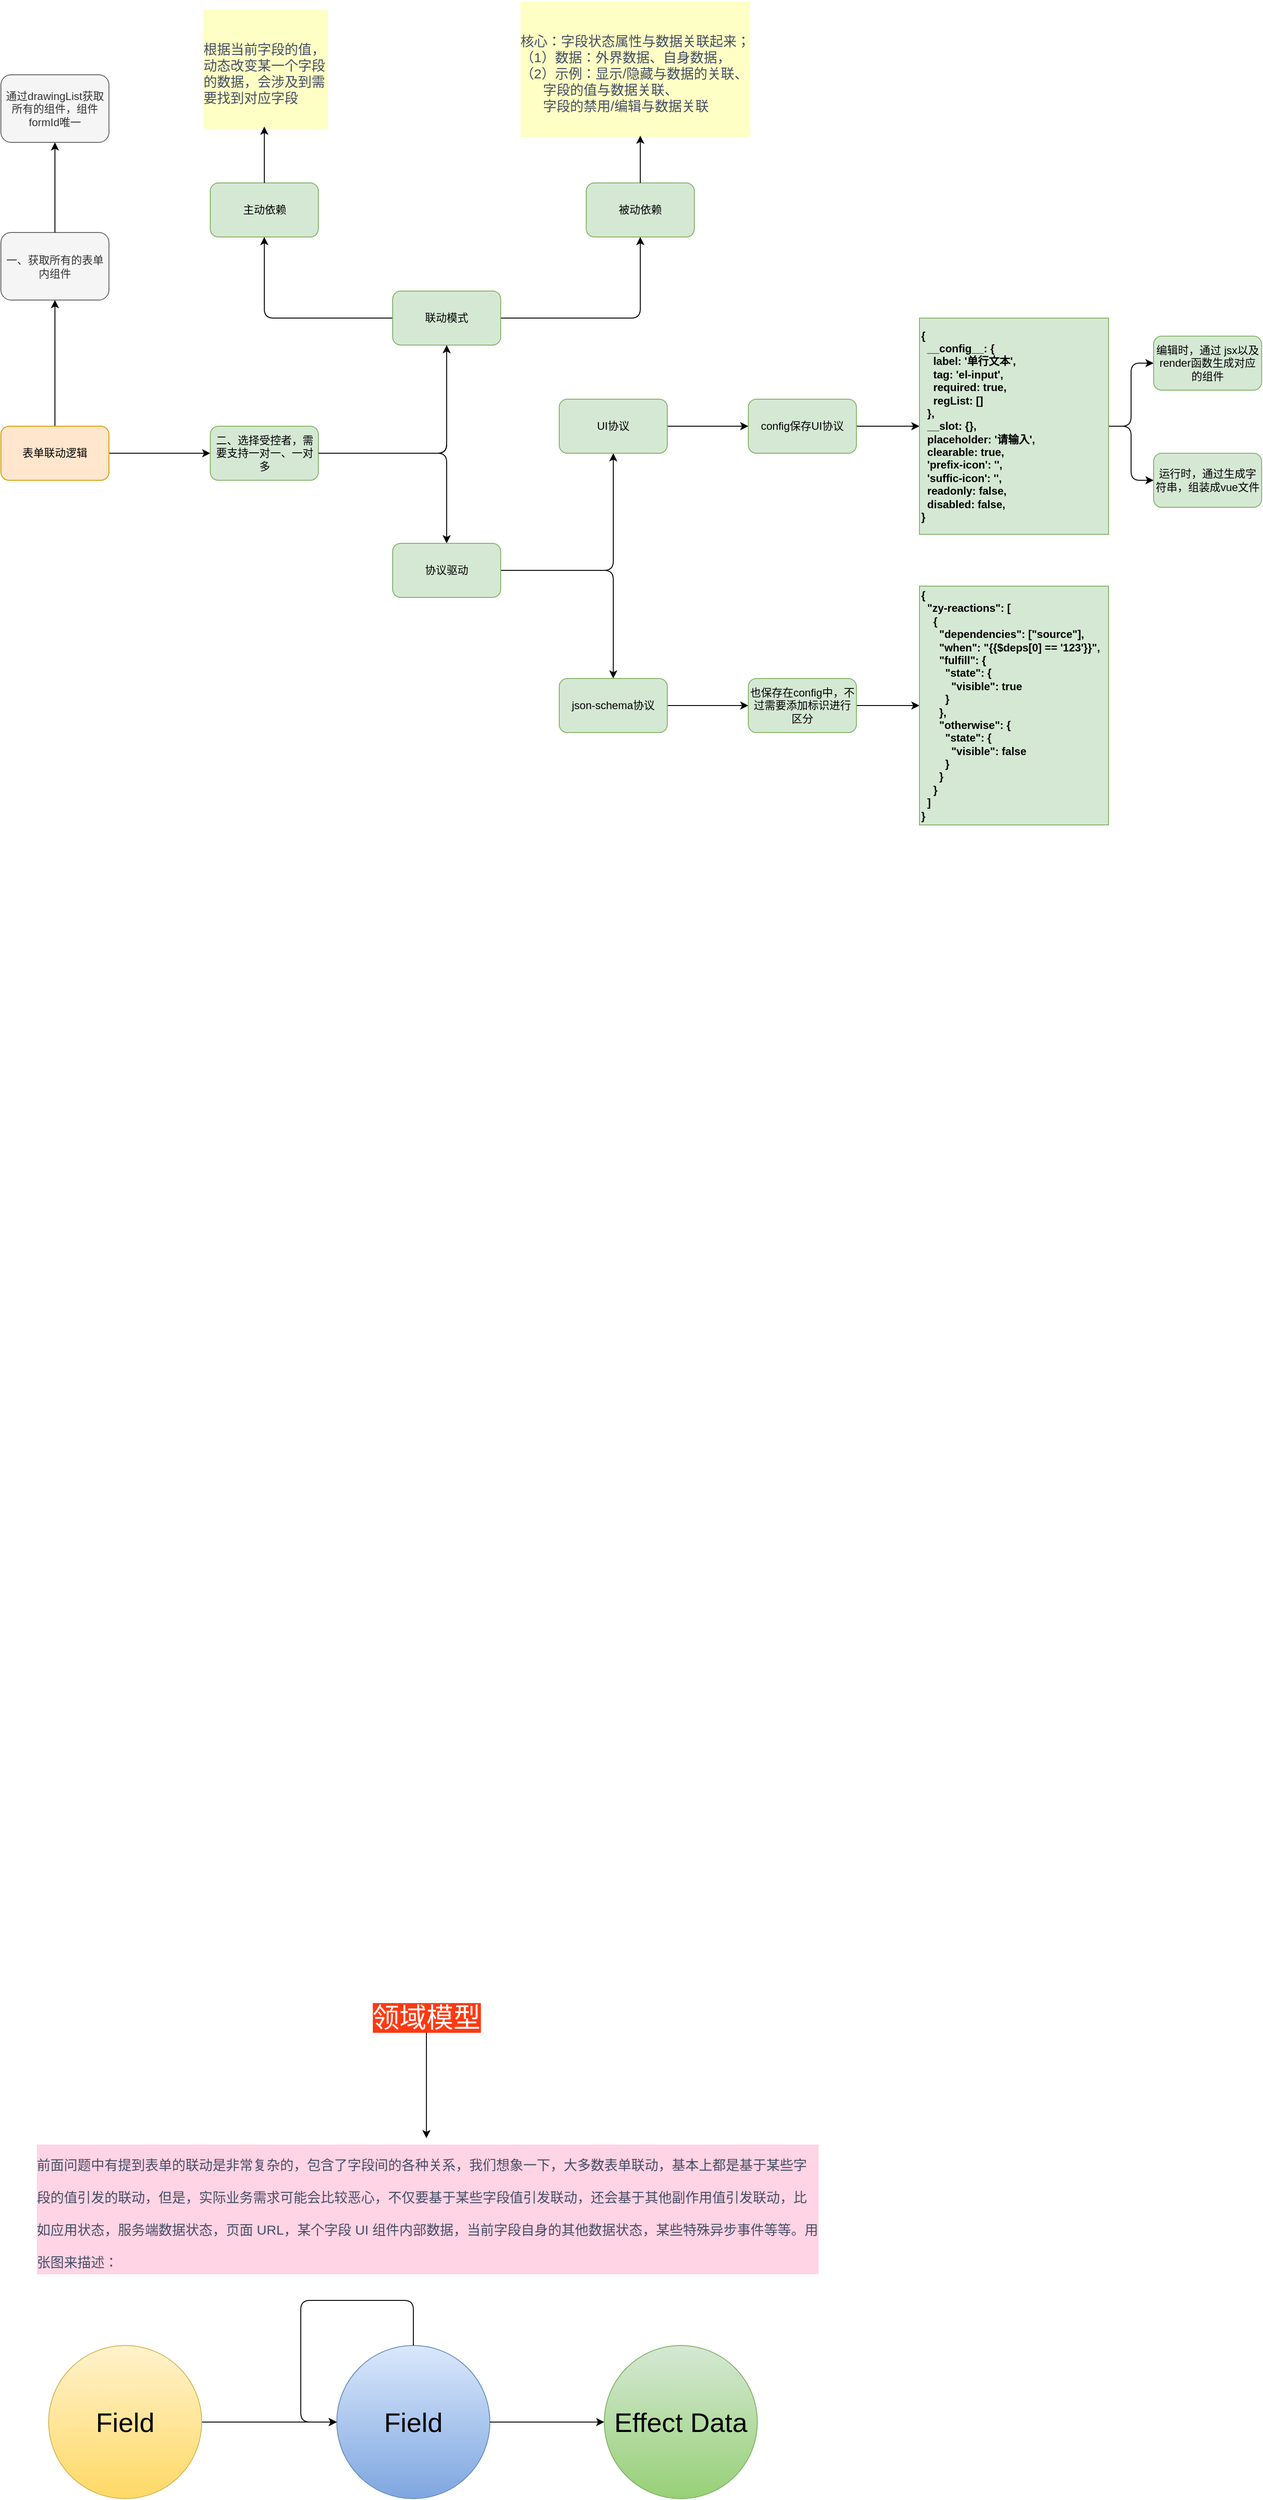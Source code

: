 <mxfile version="16.6.2" type="github">
  <diagram id="mTzRGNqvNugGUlduslYU" name="第 1 页">
    <mxGraphModel dx="1084" dy="525" grid="1" gridSize="10" guides="1" tooltips="1" connect="1" arrows="1" fold="1" page="1" pageScale="1" pageWidth="827" pageHeight="1169" math="0" shadow="0">
      <root>
        <mxCell id="0" />
        <mxCell id="1" parent="0" />
        <mxCell id="yljVwJh1RdWCPy7sHgHL-3" value="" style="edgeStyle=orthogonalEdgeStyle;rounded=0;orthogonalLoop=1;jettySize=auto;html=1;" edge="1" parent="1" source="yljVwJh1RdWCPy7sHgHL-1" target="yljVwJh1RdWCPy7sHgHL-2">
          <mxGeometry relative="1" as="geometry" />
        </mxCell>
        <mxCell id="yljVwJh1RdWCPy7sHgHL-8" value="" style="edgeStyle=orthogonalEdgeStyle;rounded=0;orthogonalLoop=1;jettySize=auto;html=1;" edge="1" parent="1" source="yljVwJh1RdWCPy7sHgHL-1" target="yljVwJh1RdWCPy7sHgHL-7">
          <mxGeometry relative="1" as="geometry" />
        </mxCell>
        <mxCell id="yljVwJh1RdWCPy7sHgHL-1" value="表单联动逻辑" style="rounded=1;whiteSpace=wrap;html=1;fillColor=#ffe6cc;strokeColor=#d79b00;" vertex="1" parent="1">
          <mxGeometry x="50" y="540" width="120" height="60" as="geometry" />
        </mxCell>
        <mxCell id="yljVwJh1RdWCPy7sHgHL-6" value="" style="group" vertex="1" connectable="0" parent="1">
          <mxGeometry x="50" y="150" width="120" height="250" as="geometry" />
        </mxCell>
        <mxCell id="yljVwJh1RdWCPy7sHgHL-2" value="一、获取所有的表单内组件" style="rounded=1;whiteSpace=wrap;html=1;fillColor=#f5f5f5;fontColor=#333333;strokeColor=#666666;" vertex="1" parent="yljVwJh1RdWCPy7sHgHL-6">
          <mxGeometry y="175" width="120" height="75" as="geometry" />
        </mxCell>
        <mxCell id="yljVwJh1RdWCPy7sHgHL-4" value="通过drawingList获取所有的组件，组件formId唯一" style="rounded=1;whiteSpace=wrap;html=1;fillColor=#f5f5f5;fontColor=#333333;strokeColor=#666666;" vertex="1" parent="yljVwJh1RdWCPy7sHgHL-6">
          <mxGeometry width="120" height="75" as="geometry" />
        </mxCell>
        <mxCell id="yljVwJh1RdWCPy7sHgHL-5" value="" style="edgeStyle=orthogonalEdgeStyle;rounded=0;orthogonalLoop=1;jettySize=auto;html=1;" edge="1" parent="yljVwJh1RdWCPy7sHgHL-6" source="yljVwJh1RdWCPy7sHgHL-2" target="yljVwJh1RdWCPy7sHgHL-4">
          <mxGeometry relative="1" as="geometry" />
        </mxCell>
        <mxCell id="yljVwJh1RdWCPy7sHgHL-27" value="" style="edgeStyle=orthogonalEdgeStyle;rounded=1;orthogonalLoop=1;jettySize=auto;html=1;fontSize=30;fontColor=#000000;" edge="1" parent="1" source="yljVwJh1RdWCPy7sHgHL-7" target="yljVwJh1RdWCPy7sHgHL-26">
          <mxGeometry relative="1" as="geometry" />
        </mxCell>
        <mxCell id="yljVwJh1RdWCPy7sHgHL-43" value="" style="edgeStyle=orthogonalEdgeStyle;rounded=1;orthogonalLoop=1;jettySize=auto;html=1;fontSize=20;fontColor=#000000;" edge="1" parent="1" source="yljVwJh1RdWCPy7sHgHL-7" target="yljVwJh1RdWCPy7sHgHL-42">
          <mxGeometry relative="1" as="geometry" />
        </mxCell>
        <mxCell id="yljVwJh1RdWCPy7sHgHL-7" value="二、选择受控者，需要支持一对一、一对多" style="rounded=1;whiteSpace=wrap;html=1;fillColor=#d5e8d4;strokeColor=#82b366;" vertex="1" parent="1">
          <mxGeometry x="282.5" y="540" width="120" height="60" as="geometry" />
        </mxCell>
        <mxCell id="yljVwJh1RdWCPy7sHgHL-15" value="" style="edgeStyle=orthogonalEdgeStyle;rounded=0;orthogonalLoop=1;jettySize=auto;html=1;fontSize=30;fontColor=#FFFFFF;" edge="1" parent="1" source="yljVwJh1RdWCPy7sHgHL-10" target="yljVwJh1RdWCPy7sHgHL-14">
          <mxGeometry relative="1" as="geometry" />
        </mxCell>
        <mxCell id="yljVwJh1RdWCPy7sHgHL-10" value="&lt;h3 id=&quot;领域模型&quot; style=&quot;box-sizing: border-box; margin: 42px 0px 18px; font-weight: 500; line-height: 1.406; font-size: 30px;&quot;&gt;&lt;span style=&quot;background-color: rgb(255, 57, 18); font-size: 30px;&quot;&gt;领域模型&lt;/span&gt;&lt;/h3&gt;" style="text;html=1;strokeColor=none;fillColor=none;align=center;verticalAlign=middle;whiteSpace=wrap;rounded=0;fontColor=#FFFFFF;fontSize=30;" vertex="1" parent="1">
          <mxGeometry x="440" y="2280" width="165" height="30" as="geometry" />
        </mxCell>
        <mxCell id="yljVwJh1RdWCPy7sHgHL-11" style="edgeStyle=orthogonalEdgeStyle;rounded=0;orthogonalLoop=1;jettySize=auto;html=1;exitX=0.5;exitY=1;exitDx=0;exitDy=0;fontColor=#FFFFFF;" edge="1" parent="1" source="yljVwJh1RdWCPy7sHgHL-10" target="yljVwJh1RdWCPy7sHgHL-10">
          <mxGeometry relative="1" as="geometry" />
        </mxCell>
        <mxCell id="yljVwJh1RdWCPy7sHgHL-14" value="&lt;span style=&quot;color: rgb(69, 77, 100); font-size: 15px; font-style: normal; font-weight: 400; letter-spacing: normal; text-indent: 0px; text-transform: none; word-spacing: 0px; display: inline; float: none;&quot;&gt;前面问题中有提到表单的联动是非常复杂的，包含了字段间的各种关系，我们想象一下，大多数表单联动，基本上都是基于某些字段的值引发的联动，但是，实际业务需求可能会比较恶心，不仅要基于某些字段值引发联动，还会基于其他副作用值引发联动，比如应用状态，服务端数据状态，页面 URL，某个字段 UI 组件内部数据，当前字段自身的其他数据状态，某些特殊异步事件等等。用张图来描述：&lt;/span&gt;" style="text;whiteSpace=wrap;html=1;fontSize=30;labelBackgroundColor=#FFD4E4;" vertex="1" parent="1">
          <mxGeometry x="87.5" y="2440" width="870" height="150" as="geometry" />
        </mxCell>
        <mxCell id="yljVwJh1RdWCPy7sHgHL-25" value="" style="group" vertex="1" connectable="0" parent="1">
          <mxGeometry x="103" y="2620" width="787" height="220" as="geometry" />
        </mxCell>
        <mxCell id="yljVwJh1RdWCPy7sHgHL-17" value="Field" style="ellipse;whiteSpace=wrap;html=1;aspect=fixed;labelBackgroundColor=none;fontSize=30;fillColor=#dae8fc;gradientColor=#7ea6e0;strokeColor=#6c8ebf;" vertex="1" parent="yljVwJh1RdWCPy7sHgHL-25">
          <mxGeometry x="320" y="50" width="170" height="170" as="geometry" />
        </mxCell>
        <mxCell id="yljVwJh1RdWCPy7sHgHL-19" value="Effect Data" style="ellipse;whiteSpace=wrap;html=1;aspect=fixed;labelBackgroundColor=none;fontSize=30;fillColor=#d5e8d4;gradientColor=#97d077;strokeColor=#82b366;" vertex="1" parent="yljVwJh1RdWCPy7sHgHL-25">
          <mxGeometry x="617" y="50" width="170" height="170" as="geometry" />
        </mxCell>
        <mxCell id="yljVwJh1RdWCPy7sHgHL-20" value="" style="edgeStyle=orthogonalEdgeStyle;rounded=0;orthogonalLoop=1;jettySize=auto;html=1;fontSize=30;fontColor=#000000;" edge="1" parent="yljVwJh1RdWCPy7sHgHL-25" source="yljVwJh1RdWCPy7sHgHL-17" target="yljVwJh1RdWCPy7sHgHL-19">
          <mxGeometry relative="1" as="geometry" />
        </mxCell>
        <mxCell id="yljVwJh1RdWCPy7sHgHL-22" value="" style="edgeStyle=orthogonalEdgeStyle;rounded=0;orthogonalLoop=1;jettySize=auto;html=1;fontSize=30;fontColor=#000000;" edge="1" parent="yljVwJh1RdWCPy7sHgHL-25" source="yljVwJh1RdWCPy7sHgHL-21" target="yljVwJh1RdWCPy7sHgHL-17">
          <mxGeometry relative="1" as="geometry" />
        </mxCell>
        <mxCell id="yljVwJh1RdWCPy7sHgHL-21" value="Field" style="ellipse;whiteSpace=wrap;html=1;aspect=fixed;labelBackgroundColor=none;fontSize=30;fillColor=#fff2cc;gradientColor=#ffd966;strokeColor=#d6b656;" vertex="1" parent="yljVwJh1RdWCPy7sHgHL-25">
          <mxGeometry y="50" width="170" height="170" as="geometry" />
        </mxCell>
        <mxCell id="yljVwJh1RdWCPy7sHgHL-24" value="" style="endArrow=classic;html=1;rounded=1;fontSize=30;fontColor=#000000;exitX=0.5;exitY=0;exitDx=0;exitDy=0;" edge="1" parent="yljVwJh1RdWCPy7sHgHL-25" source="yljVwJh1RdWCPy7sHgHL-17">
          <mxGeometry width="50" height="50" relative="1" as="geometry">
            <mxPoint x="390" y="40" as="sourcePoint" />
            <mxPoint x="320" y="135" as="targetPoint" />
            <Array as="points">
              <mxPoint x="405" />
              <mxPoint x="280" />
              <mxPoint x="280" y="135" />
            </Array>
          </mxGeometry>
        </mxCell>
        <mxCell id="yljVwJh1RdWCPy7sHgHL-52" value="" style="edgeStyle=orthogonalEdgeStyle;rounded=1;orthogonalLoop=1;jettySize=auto;html=1;fontSize=20;fontColor=#000000;" edge="1" parent="1" source="yljVwJh1RdWCPy7sHgHL-26" target="yljVwJh1RdWCPy7sHgHL-51">
          <mxGeometry relative="1" as="geometry" />
        </mxCell>
        <mxCell id="yljVwJh1RdWCPy7sHgHL-54" value="" style="edgeStyle=orthogonalEdgeStyle;rounded=1;orthogonalLoop=1;jettySize=auto;html=1;fontSize=20;fontColor=#000000;" edge="1" parent="1" source="yljVwJh1RdWCPy7sHgHL-26" target="yljVwJh1RdWCPy7sHgHL-53">
          <mxGeometry relative="1" as="geometry" />
        </mxCell>
        <mxCell id="yljVwJh1RdWCPy7sHgHL-26" value="协议驱动" style="rounded=1;whiteSpace=wrap;html=1;fillColor=#d5e8d4;strokeColor=#82b366;" vertex="1" parent="1">
          <mxGeometry x="485" y="670" width="120" height="60" as="geometry" />
        </mxCell>
        <mxCell id="yljVwJh1RdWCPy7sHgHL-44" value="" style="edgeStyle=orthogonalEdgeStyle;rounded=1;orthogonalLoop=1;jettySize=auto;html=1;fontSize=30;fontColor=#000000;endArrow=none;" edge="1" parent="1" source="yljVwJh1RdWCPy7sHgHL-7" target="yljVwJh1RdWCPy7sHgHL-42">
          <mxGeometry relative="1" as="geometry">
            <mxPoint x="402.5" y="570" as="sourcePoint" />
            <mxPoint x="820" y="550" as="targetPoint" />
          </mxGeometry>
        </mxCell>
        <mxCell id="yljVwJh1RdWCPy7sHgHL-48" value="" style="group" vertex="1" connectable="0" parent="1">
          <mxGeometry x="274" y="67.5" width="621" height="382.5" as="geometry" />
        </mxCell>
        <mxCell id="yljVwJh1RdWCPy7sHgHL-28" value="主动依赖" style="rounded=1;whiteSpace=wrap;html=1;fillColor=#d5e8d4;strokeColor=#82b366;" vertex="1" parent="yljVwJh1RdWCPy7sHgHL-48">
          <mxGeometry x="8.5" y="202.5" width="120" height="60" as="geometry" />
        </mxCell>
        <mxCell id="yljVwJh1RdWCPy7sHgHL-30" value="被动依赖" style="rounded=1;whiteSpace=wrap;html=1;fillColor=#d5e8d4;strokeColor=#82b366;" vertex="1" parent="yljVwJh1RdWCPy7sHgHL-48">
          <mxGeometry x="426" y="202.5" width="120" height="60" as="geometry" />
        </mxCell>
        <mxCell id="yljVwJh1RdWCPy7sHgHL-33" value="&lt;p style=&quot;line-height: 0.6&quot;&gt;&lt;span style=&quot;color: rgb(69 , 77 , 100) ; font-size: 15px&quot;&gt;核心：字段状态属性与数据关联起来；&lt;br&gt;（1）数据：外界数据、自身数据，&lt;br&gt;（2）&lt;/span&gt;&lt;span style=&quot;color: rgb(69 , 77 , 100) ; font-size: 15px&quot;&gt;示例&lt;/span&gt;&lt;span style=&quot;color: rgb(69 , 77 , 100) ; font-size: 15px&quot;&gt;：显示/隐藏与数据的关联、&lt;br&gt;&lt;span style=&quot;white-space: pre&quot;&gt;	&lt;/span&gt;&lt;span style=&quot;white-space: pre&quot;&gt;	&lt;/span&gt;&amp;nbsp; &amp;nbsp; 字段的值与数据关联、&lt;br&gt;&lt;span style=&quot;white-space: pre&quot;&gt;	&lt;/span&gt;&lt;span style=&quot;white-space: pre&quot;&gt;	&lt;/span&gt;&amp;nbsp; &amp;nbsp; 字段的禁用/编辑与数据关联&lt;/span&gt;&lt;/p&gt;" style="text;html=1;strokeColor=none;fillColor=none;align=left;verticalAlign=middle;whiteSpace=wrap;rounded=0;labelBackgroundColor=#FDFFC4;fontSize=30;fontColor=#000000;horizontal=1;labelPosition=center;verticalLabelPosition=middle;" vertex="1" parent="yljVwJh1RdWCPy7sHgHL-48">
          <mxGeometry x="351" width="270" height="150" as="geometry" />
        </mxCell>
        <mxCell id="yljVwJh1RdWCPy7sHgHL-36" style="edgeStyle=orthogonalEdgeStyle;rounded=1;orthogonalLoop=1;jettySize=auto;html=1;fontSize=30;fontColor=#000000;" edge="1" parent="yljVwJh1RdWCPy7sHgHL-48" source="yljVwJh1RdWCPy7sHgHL-30" target="yljVwJh1RdWCPy7sHgHL-33">
          <mxGeometry relative="1" as="geometry" />
        </mxCell>
        <mxCell id="yljVwJh1RdWCPy7sHgHL-37" value="&lt;p style=&quot;line-height: 0.6&quot;&gt;&lt;span style=&quot;color: rgb(69 , 77 , 100) ; font-size: 15px&quot;&gt;根据当前字段的值，动态改变某一个字段的数据，会涉及到需要找到对应字段&lt;/span&gt;&lt;/p&gt;" style="text;html=1;strokeColor=none;fillColor=none;align=left;verticalAlign=middle;whiteSpace=wrap;rounded=0;labelBackgroundColor=#FDFFC4;fontSize=30;fontColor=#000000;horizontal=1;labelPosition=center;verticalLabelPosition=middle;" vertex="1" parent="yljVwJh1RdWCPy7sHgHL-48">
          <mxGeometry x="-1.5" y="10" width="140" height="130" as="geometry" />
        </mxCell>
        <mxCell id="yljVwJh1RdWCPy7sHgHL-38" style="edgeStyle=orthogonalEdgeStyle;rounded=1;orthogonalLoop=1;jettySize=auto;html=1;fontSize=30;fontColor=#000000;" edge="1" parent="yljVwJh1RdWCPy7sHgHL-48" source="yljVwJh1RdWCPy7sHgHL-28" target="yljVwJh1RdWCPy7sHgHL-37">
          <mxGeometry relative="1" as="geometry" />
        </mxCell>
        <mxCell id="yljVwJh1RdWCPy7sHgHL-45" style="edgeStyle=orthogonalEdgeStyle;rounded=1;orthogonalLoop=1;jettySize=auto;html=1;entryX=0.5;entryY=1;entryDx=0;entryDy=0;fontSize=20;fontColor=#000000;" edge="1" parent="yljVwJh1RdWCPy7sHgHL-48" source="yljVwJh1RdWCPy7sHgHL-42" target="yljVwJh1RdWCPy7sHgHL-28">
          <mxGeometry relative="1" as="geometry" />
        </mxCell>
        <mxCell id="yljVwJh1RdWCPy7sHgHL-46" style="edgeStyle=orthogonalEdgeStyle;rounded=1;orthogonalLoop=1;jettySize=auto;html=1;fontSize=20;fontColor=#000000;" edge="1" parent="yljVwJh1RdWCPy7sHgHL-48" source="yljVwJh1RdWCPy7sHgHL-42" target="yljVwJh1RdWCPy7sHgHL-30">
          <mxGeometry relative="1" as="geometry" />
        </mxCell>
        <mxCell id="yljVwJh1RdWCPy7sHgHL-42" value="联动模式" style="rounded=1;whiteSpace=wrap;html=1;fillColor=#d5e8d4;strokeColor=#82b366;" vertex="1" parent="yljVwJh1RdWCPy7sHgHL-48">
          <mxGeometry x="211" y="322.5" width="120" height="60" as="geometry" />
        </mxCell>
        <mxCell id="yljVwJh1RdWCPy7sHgHL-56" value="" style="edgeStyle=orthogonalEdgeStyle;rounded=1;orthogonalLoop=1;jettySize=auto;html=1;fontSize=20;fontColor=#000000;" edge="1" parent="1" source="yljVwJh1RdWCPy7sHgHL-51" target="yljVwJh1RdWCPy7sHgHL-55">
          <mxGeometry relative="1" as="geometry" />
        </mxCell>
        <mxCell id="yljVwJh1RdWCPy7sHgHL-51" value="UI协议" style="whiteSpace=wrap;html=1;fillColor=#d5e8d4;strokeColor=#82b366;rounded=1;" vertex="1" parent="1">
          <mxGeometry x="670" y="510" width="120" height="60" as="geometry" />
        </mxCell>
        <mxCell id="yljVwJh1RdWCPy7sHgHL-58" value="" style="edgeStyle=orthogonalEdgeStyle;rounded=1;orthogonalLoop=1;jettySize=auto;html=1;fontSize=20;fontColor=#000000;" edge="1" parent="1" source="yljVwJh1RdWCPy7sHgHL-53" target="yljVwJh1RdWCPy7sHgHL-57">
          <mxGeometry relative="1" as="geometry" />
        </mxCell>
        <mxCell id="yljVwJh1RdWCPy7sHgHL-53" value="json-schema协议" style="whiteSpace=wrap;html=1;fillColor=#d5e8d4;strokeColor=#82b366;rounded=1;" vertex="1" parent="1">
          <mxGeometry x="670" y="820" width="120" height="60" as="geometry" />
        </mxCell>
        <mxCell id="yljVwJh1RdWCPy7sHgHL-60" value="" style="edgeStyle=orthogonalEdgeStyle;rounded=1;orthogonalLoop=1;jettySize=auto;html=1;fontSize=20;fontColor=#000000;entryX=0;entryY=0.5;entryDx=0;entryDy=0;exitX=1;exitY=0.5;exitDx=0;exitDy=0;" edge="1" parent="1" source="yljVwJh1RdWCPy7sHgHL-67" target="yljVwJh1RdWCPy7sHgHL-63">
          <mxGeometry relative="1" as="geometry">
            <mxPoint x="1090" y="570" as="targetPoint" />
          </mxGeometry>
        </mxCell>
        <mxCell id="yljVwJh1RdWCPy7sHgHL-62" value="" style="edgeStyle=orthogonalEdgeStyle;rounded=1;orthogonalLoop=1;jettySize=auto;html=1;fontSize=20;fontColor=#000000;exitX=1;exitY=0.5;exitDx=0;exitDy=0;" edge="1" parent="1" source="yljVwJh1RdWCPy7sHgHL-67" target="yljVwJh1RdWCPy7sHgHL-65">
          <mxGeometry relative="1" as="geometry">
            <mxPoint x="1090" y="680" as="targetPoint" />
          </mxGeometry>
        </mxCell>
        <mxCell id="yljVwJh1RdWCPy7sHgHL-68" value="" style="edgeStyle=orthogonalEdgeStyle;rounded=1;orthogonalLoop=1;jettySize=auto;html=1;fontSize=20;fontColor=#000000;" edge="1" parent="1" source="yljVwJh1RdWCPy7sHgHL-55" target="yljVwJh1RdWCPy7sHgHL-67">
          <mxGeometry relative="1" as="geometry" />
        </mxCell>
        <mxCell id="yljVwJh1RdWCPy7sHgHL-55" value="config保存UI协议" style="whiteSpace=wrap;html=1;fillColor=#d5e8d4;strokeColor=#82b366;rounded=1;" vertex="1" parent="1">
          <mxGeometry x="880" y="510" width="120" height="60" as="geometry" />
        </mxCell>
        <mxCell id="yljVwJh1RdWCPy7sHgHL-70" value="" style="edgeStyle=orthogonalEdgeStyle;rounded=1;orthogonalLoop=1;jettySize=auto;html=1;fontSize=20;fontColor=#000000;" edge="1" parent="1" source="yljVwJh1RdWCPy7sHgHL-57" target="yljVwJh1RdWCPy7sHgHL-69">
          <mxGeometry relative="1" as="geometry" />
        </mxCell>
        <mxCell id="yljVwJh1RdWCPy7sHgHL-57" value="也保存在config中，不过需要添加标识进行区分" style="whiteSpace=wrap;html=1;fillColor=#d5e8d4;strokeColor=#82b366;rounded=1;" vertex="1" parent="1">
          <mxGeometry x="880" y="820" width="120" height="60" as="geometry" />
        </mxCell>
        <mxCell id="yljVwJh1RdWCPy7sHgHL-63" value="编辑时，通过 jsx以及 render函数生成对应的组件" style="whiteSpace=wrap;html=1;fillColor=#d5e8d4;strokeColor=#82b366;rounded=1;" vertex="1" parent="1">
          <mxGeometry x="1330" y="440" width="120" height="60" as="geometry" />
        </mxCell>
        <mxCell id="yljVwJh1RdWCPy7sHgHL-65" value="运行时，通过生成字符串，组装成vue文件" style="whiteSpace=wrap;html=1;fillColor=#d5e8d4;strokeColor=#82b366;rounded=1;" vertex="1" parent="1">
          <mxGeometry x="1330" y="570" width="120" height="60" as="geometry" />
        </mxCell>
        <mxCell id="yljVwJh1RdWCPy7sHgHL-67" value="&lt;div&gt;&lt;b&gt;{&lt;/b&gt;&lt;/div&gt;&lt;div&gt;&lt;b&gt;&amp;nbsp; __config__: {&lt;/b&gt;&lt;/div&gt;&lt;div&gt;&lt;b&gt;&amp;nbsp; &amp;nbsp; label: &#39;单行文本&#39;,&lt;/b&gt;&lt;/div&gt;&lt;div&gt;&lt;b&gt;&amp;nbsp; &amp;nbsp; tag: &#39;el-input&#39;,&lt;/b&gt;&lt;/div&gt;&lt;div&gt;&lt;b&gt;&amp;nbsp; &amp;nbsp; required: true,&lt;/b&gt;&lt;/div&gt;&lt;div&gt;&lt;b&gt;&amp;nbsp; &amp;nbsp;&lt;span&gt;	&lt;/span&gt; regList: []&lt;/b&gt;&lt;/div&gt;&lt;div&gt;&lt;b&gt;&amp;nbsp; },&lt;/b&gt;&lt;/div&gt;&lt;div&gt;&lt;b&gt;&amp;nbsp; __slot: {},&lt;/b&gt;&lt;/div&gt;&lt;div&gt;&lt;b&gt;&amp;nbsp; placeholder: &#39;请输入&#39;,&lt;/b&gt;&lt;/div&gt;&lt;div&gt;&lt;b&gt;&amp;nbsp; clearable: true,&lt;/b&gt;&lt;/div&gt;&lt;div&gt;&lt;b&gt;&amp;nbsp; &#39;prefix-icon&#39;: &#39;&#39;,&lt;/b&gt;&lt;/div&gt;&lt;div&gt;&lt;b&gt;&amp;nbsp; &#39;suffic-icon&#39;: &#39;&#39;,&lt;/b&gt;&lt;/div&gt;&lt;div&gt;&lt;b&gt;&amp;nbsp; readonly: false,&lt;/b&gt;&lt;/div&gt;&lt;div&gt;&lt;b&gt;&amp;nbsp; disabled: false,&lt;/b&gt;&lt;/div&gt;&lt;div&gt;&lt;b&gt;}&lt;/b&gt;&lt;/div&gt;" style="whiteSpace=wrap;html=1;fillColor=#d5e8d4;strokeColor=#82b366;rounded=0;align=left;" vertex="1" parent="1">
          <mxGeometry x="1070" y="420" width="210" height="240" as="geometry" />
        </mxCell>
        <mxCell id="yljVwJh1RdWCPy7sHgHL-69" value="&lt;div&gt;&lt;b&gt;{&lt;/b&gt;&lt;/div&gt;&lt;div&gt;&lt;b&gt;&amp;nbsp; &quot;zy-reactions&quot;: [&lt;/b&gt;&lt;/div&gt;&lt;div&gt;&lt;b&gt;&amp;nbsp; &amp;nbsp; {&lt;/b&gt;&lt;/div&gt;&lt;div&gt;&lt;b&gt;&amp;nbsp; &amp;nbsp; &amp;nbsp; &quot;dependencies&quot;: [&quot;source&quot;],&lt;/b&gt;&lt;/div&gt;&lt;div&gt;&lt;b&gt;&amp;nbsp; &amp;nbsp; &amp;nbsp; &quot;when&quot;: &quot;{{$deps[0] == &#39;123&#39;}}&quot;,&lt;/b&gt;&lt;/div&gt;&lt;div&gt;&lt;b&gt;&amp;nbsp; &amp;nbsp; &amp;nbsp; &quot;fulfill&quot;: {&lt;/b&gt;&lt;/div&gt;&lt;div&gt;&lt;b&gt;&amp;nbsp; &amp;nbsp; &amp;nbsp; &amp;nbsp; &quot;state&quot;: {&lt;/b&gt;&lt;/div&gt;&lt;div&gt;&lt;b&gt;&amp;nbsp; &amp;nbsp; &amp;nbsp; &amp;nbsp; &amp;nbsp; &quot;visible&quot;: true&lt;/b&gt;&lt;/div&gt;&lt;div&gt;&lt;b&gt;&amp;nbsp; &amp;nbsp; &amp;nbsp; &amp;nbsp; }&lt;/b&gt;&lt;/div&gt;&lt;div&gt;&lt;b&gt;&amp;nbsp; &amp;nbsp; &amp;nbsp; },&lt;/b&gt;&lt;/div&gt;&lt;div&gt;&lt;b&gt;&amp;nbsp; &amp;nbsp; &amp;nbsp; &quot;otherwise&quot;: {&lt;/b&gt;&lt;/div&gt;&lt;div&gt;&lt;b&gt;&amp;nbsp; &amp;nbsp; &amp;nbsp; &amp;nbsp; &quot;state&quot;: {&lt;/b&gt;&lt;/div&gt;&lt;div&gt;&lt;b&gt;&amp;nbsp; &amp;nbsp; &amp;nbsp; &amp;nbsp; &amp;nbsp; &quot;visible&quot;: false&lt;/b&gt;&lt;/div&gt;&lt;div&gt;&lt;b&gt;&amp;nbsp; &amp;nbsp; &amp;nbsp; &amp;nbsp; }&lt;/b&gt;&lt;/div&gt;&lt;div&gt;&lt;b&gt;&amp;nbsp; &amp;nbsp; &amp;nbsp; }&lt;/b&gt;&lt;/div&gt;&lt;div&gt;&lt;b&gt;&amp;nbsp; &amp;nbsp; }&lt;/b&gt;&lt;/div&gt;&lt;div&gt;&lt;b&gt;&amp;nbsp; ]&lt;/b&gt;&lt;/div&gt;&lt;div&gt;&lt;b&gt;}&lt;/b&gt;&lt;/div&gt;" style="whiteSpace=wrap;html=1;fillColor=#d5e8d4;strokeColor=#82b366;rounded=0;align=left;" vertex="1" parent="1">
          <mxGeometry x="1070" y="717.5" width="210" height="265" as="geometry" />
        </mxCell>
      </root>
    </mxGraphModel>
  </diagram>
</mxfile>
